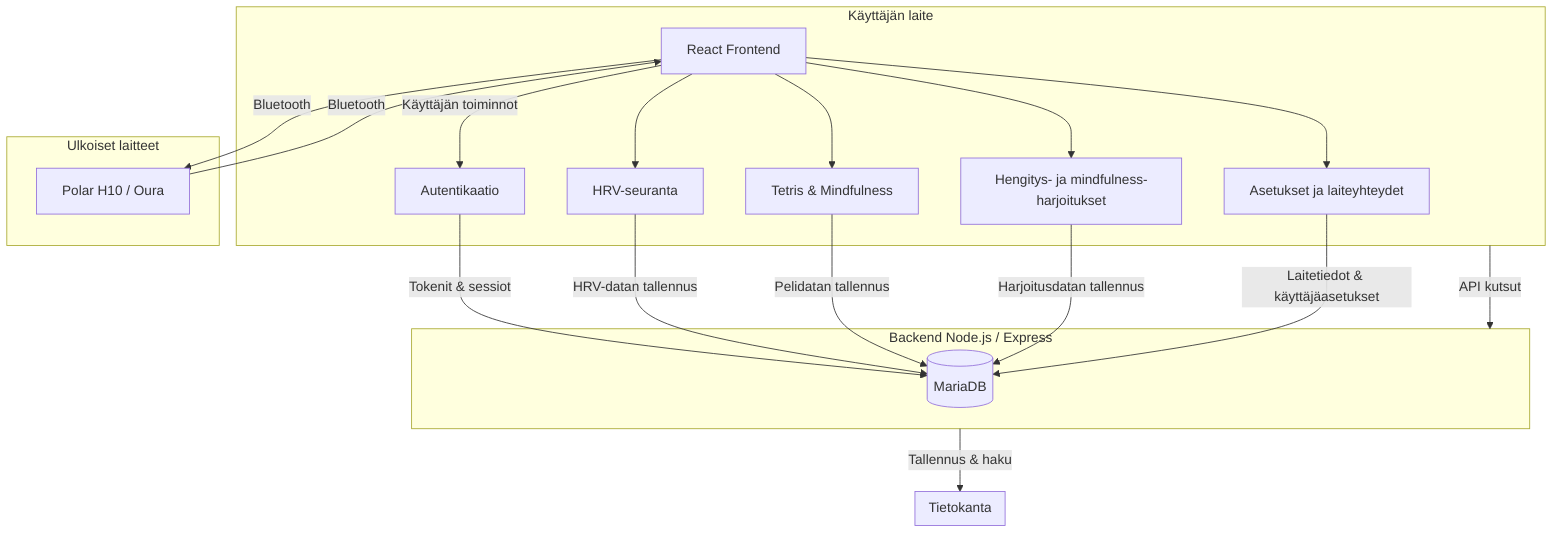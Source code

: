 graph TD;
    subgraph Client [Käyttäjän laite]
        UI[React Frontend] -->|Käyttäjän toiminnot| Auth[Autentikaatio]
        UI --> HRV[HRV-seuranta]
        UI --> Games[Tetris & Mindfulness]
        UI --> Exercises[Hengitys- ja mindfulness-harjoitukset]
        UI --> Settings[Asetukset ja laiteyhteydet]
    end

    subgraph Server [Backend Node.js / Express]
        Auth[Autentikaatio] -->|Tokenit & sessiot| DB[Mariadb]
        HRV -->|HRV-datan tallennus| DB
        Games -->|Pelidatan tallennus| DB
        Exercises -->|Harjoitusdatan tallennus| DB
        Settings -->|Laitetiedot & käyttäjäasetukset| DB
    end

    subgraph External Devices [Ulkoiset laitteet]
        HRV_Device[Polar H10 / Oura] -->|Bluetooth| UI
    end

    subgraph Database [Tietokanta]
        DB[(MariaDB)]
    end

    Client -- API kutsut --> Server
    Server -- Tallennus & haku --> Database
    UI -- Bluetooth --> HRV_Device
